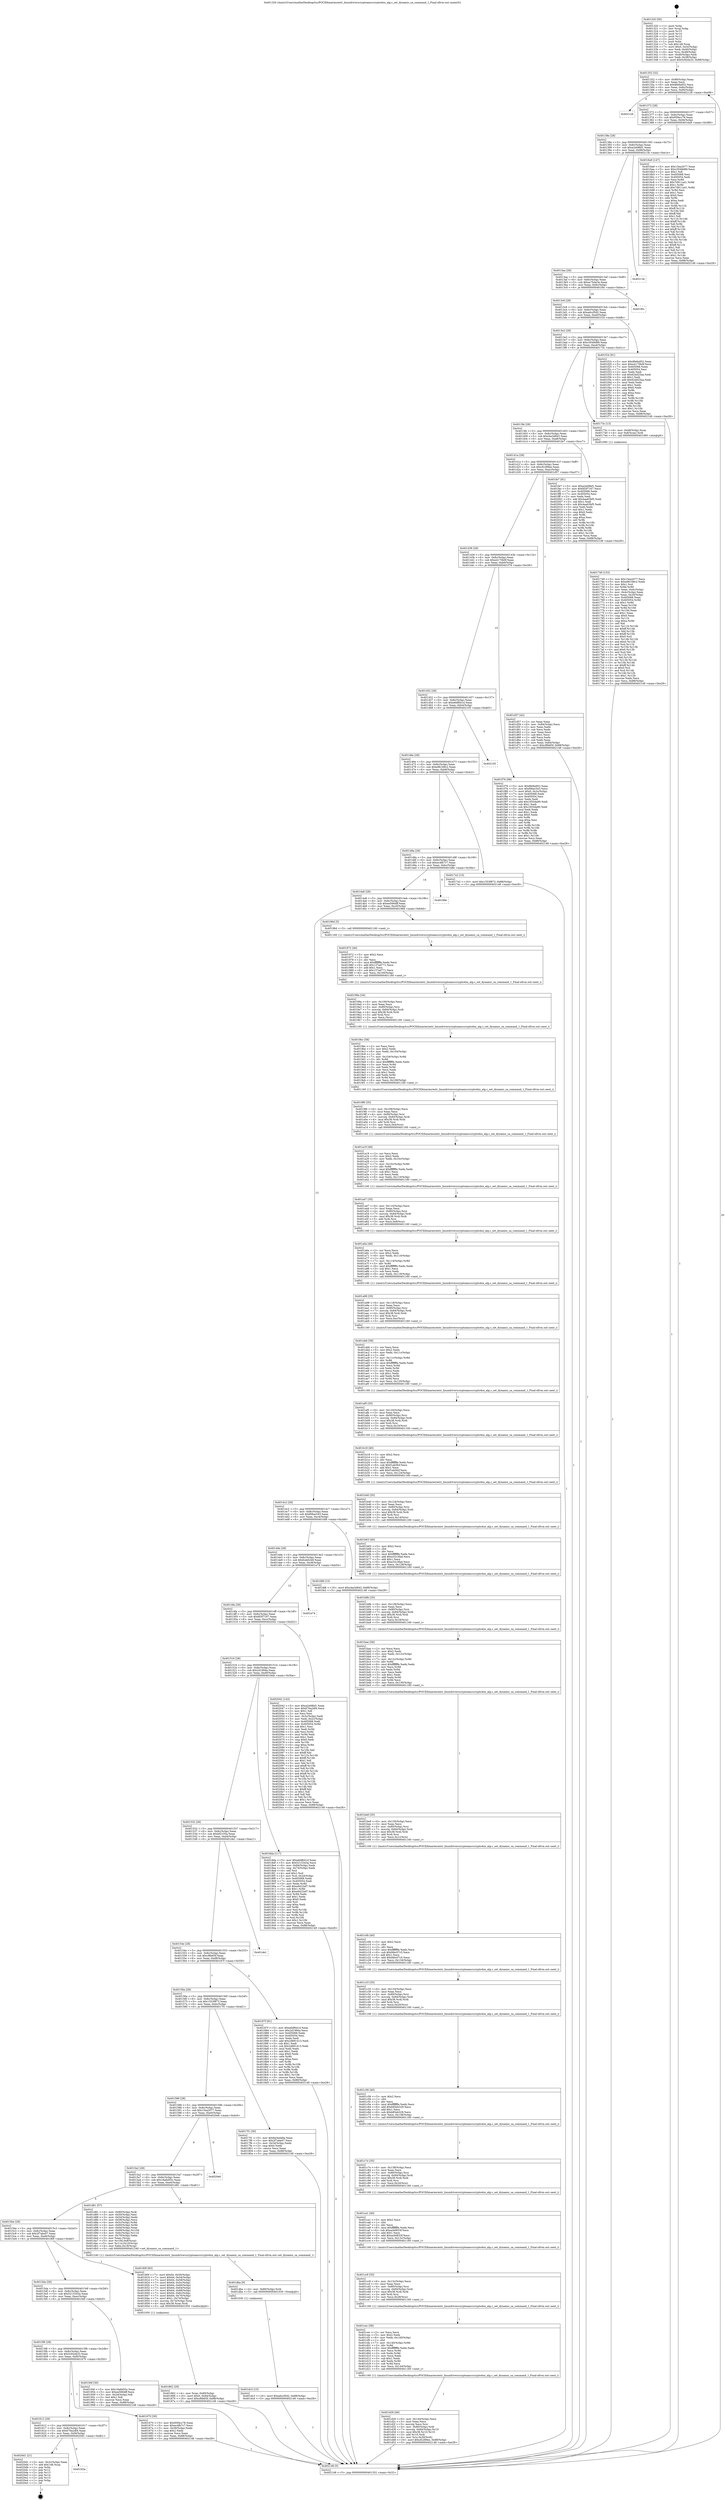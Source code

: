 digraph "0x401320" {
  label = "0x401320 (/mnt/c/Users/mathe/Desktop/tcc/POCII/binaries/extr_linuxdriverscryptoamcccrypto4xx_alg.c_set_dynamic_sa_command_1_Final-ollvm.out::main(0))"
  labelloc = "t"
  node[shape=record]

  Entry [label="",width=0.3,height=0.3,shape=circle,fillcolor=black,style=filled]
  "0x401352" [label="{
     0x401352 [32]\l
     | [instrs]\l
     &nbsp;&nbsp;0x401352 \<+6\>: mov -0x88(%rbp),%eax\l
     &nbsp;&nbsp;0x401358 \<+2\>: mov %eax,%ecx\l
     &nbsp;&nbsp;0x40135a \<+6\>: sub $0x8fe9a952,%ecx\l
     &nbsp;&nbsp;0x401360 \<+6\>: mov %eax,-0x8c(%rbp)\l
     &nbsp;&nbsp;0x401366 \<+6\>: mov %ecx,-0x90(%rbp)\l
     &nbsp;&nbsp;0x40136c \<+6\>: je 0000000000402128 \<main+0xe08\>\l
  }"]
  "0x402128" [label="{
     0x402128\l
  }", style=dashed]
  "0x401372" [label="{
     0x401372 [28]\l
     | [instrs]\l
     &nbsp;&nbsp;0x401372 \<+5\>: jmp 0000000000401377 \<main+0x57\>\l
     &nbsp;&nbsp;0x401377 \<+6\>: mov -0x8c(%rbp),%eax\l
     &nbsp;&nbsp;0x40137d \<+5\>: sub $0x95f4cc78,%eax\l
     &nbsp;&nbsp;0x401382 \<+6\>: mov %eax,-0x94(%rbp)\l
     &nbsp;&nbsp;0x401388 \<+6\>: je 00000000004016a9 \<main+0x389\>\l
  }"]
  Exit [label="",width=0.3,height=0.3,shape=circle,fillcolor=black,style=filled,peripheries=2]
  "0x4016a9" [label="{
     0x4016a9 [147]\l
     | [instrs]\l
     &nbsp;&nbsp;0x4016a9 \<+5\>: mov $0x15ea2077,%eax\l
     &nbsp;&nbsp;0x4016ae \<+5\>: mov $0xc5048d89,%ecx\l
     &nbsp;&nbsp;0x4016b3 \<+2\>: mov $0x1,%dl\l
     &nbsp;&nbsp;0x4016b5 \<+7\>: mov 0x405068,%esi\l
     &nbsp;&nbsp;0x4016bc \<+7\>: mov 0x405054,%edi\l
     &nbsp;&nbsp;0x4016c3 \<+3\>: mov %esi,%r8d\l
     &nbsp;&nbsp;0x4016c6 \<+7\>: sub $0x7d911a41,%r8d\l
     &nbsp;&nbsp;0x4016cd \<+4\>: sub $0x1,%r8d\l
     &nbsp;&nbsp;0x4016d1 \<+7\>: add $0x7d911a41,%r8d\l
     &nbsp;&nbsp;0x4016d8 \<+4\>: imul %r8d,%esi\l
     &nbsp;&nbsp;0x4016dc \<+3\>: and $0x1,%esi\l
     &nbsp;&nbsp;0x4016df \<+3\>: cmp $0x0,%esi\l
     &nbsp;&nbsp;0x4016e2 \<+4\>: sete %r9b\l
     &nbsp;&nbsp;0x4016e6 \<+3\>: cmp $0xa,%edi\l
     &nbsp;&nbsp;0x4016e9 \<+4\>: setl %r10b\l
     &nbsp;&nbsp;0x4016ed \<+3\>: mov %r9b,%r11b\l
     &nbsp;&nbsp;0x4016f0 \<+4\>: xor $0xff,%r11b\l
     &nbsp;&nbsp;0x4016f4 \<+3\>: mov %r10b,%bl\l
     &nbsp;&nbsp;0x4016f7 \<+3\>: xor $0xff,%bl\l
     &nbsp;&nbsp;0x4016fa \<+3\>: xor $0x1,%dl\l
     &nbsp;&nbsp;0x4016fd \<+3\>: mov %r11b,%r14b\l
     &nbsp;&nbsp;0x401700 \<+4\>: and $0xff,%r14b\l
     &nbsp;&nbsp;0x401704 \<+3\>: and %dl,%r9b\l
     &nbsp;&nbsp;0x401707 \<+3\>: mov %bl,%r15b\l
     &nbsp;&nbsp;0x40170a \<+4\>: and $0xff,%r15b\l
     &nbsp;&nbsp;0x40170e \<+3\>: and %dl,%r10b\l
     &nbsp;&nbsp;0x401711 \<+3\>: or %r9b,%r14b\l
     &nbsp;&nbsp;0x401714 \<+3\>: or %r10b,%r15b\l
     &nbsp;&nbsp;0x401717 \<+3\>: xor %r15b,%r14b\l
     &nbsp;&nbsp;0x40171a \<+3\>: or %bl,%r11b\l
     &nbsp;&nbsp;0x40171d \<+4\>: xor $0xff,%r11b\l
     &nbsp;&nbsp;0x401721 \<+3\>: or $0x1,%dl\l
     &nbsp;&nbsp;0x401724 \<+3\>: and %dl,%r11b\l
     &nbsp;&nbsp;0x401727 \<+3\>: or %r11b,%r14b\l
     &nbsp;&nbsp;0x40172a \<+4\>: test $0x1,%r14b\l
     &nbsp;&nbsp;0x40172e \<+3\>: cmovne %ecx,%eax\l
     &nbsp;&nbsp;0x401731 \<+6\>: mov %eax,-0x88(%rbp)\l
     &nbsp;&nbsp;0x401737 \<+5\>: jmp 0000000000402148 \<main+0xe28\>\l
  }"]
  "0x40138e" [label="{
     0x40138e [28]\l
     | [instrs]\l
     &nbsp;&nbsp;0x40138e \<+5\>: jmp 0000000000401393 \<main+0x73\>\l
     &nbsp;&nbsp;0x401393 \<+6\>: mov -0x8c(%rbp),%eax\l
     &nbsp;&nbsp;0x401399 \<+5\>: sub $0xa2e08bf1,%eax\l
     &nbsp;&nbsp;0x40139e \<+6\>: mov %eax,-0x98(%rbp)\l
     &nbsp;&nbsp;0x4013a4 \<+6\>: je 000000000040213e \<main+0xe1e\>\l
  }"]
  "0x40162e" [label="{
     0x40162e\l
  }", style=dashed]
  "0x40213e" [label="{
     0x40213e\l
  }", style=dashed]
  "0x4013aa" [label="{
     0x4013aa [28]\l
     | [instrs]\l
     &nbsp;&nbsp;0x4013aa \<+5\>: jmp 00000000004013af \<main+0x8f\>\l
     &nbsp;&nbsp;0x4013af \<+6\>: mov -0x8c(%rbp),%eax\l
     &nbsp;&nbsp;0x4013b5 \<+5\>: sub $0xac7b4e3e,%eax\l
     &nbsp;&nbsp;0x4013ba \<+6\>: mov %eax,-0x9c(%rbp)\l
     &nbsp;&nbsp;0x4013c0 \<+6\>: je 0000000000401f0c \<main+0xbec\>\l
  }"]
  "0x4020d1" [label="{
     0x4020d1 [21]\l
     | [instrs]\l
     &nbsp;&nbsp;0x4020d1 \<+3\>: mov -0x2c(%rbp),%eax\l
     &nbsp;&nbsp;0x4020d4 \<+7\>: add $0x148,%rsp\l
     &nbsp;&nbsp;0x4020db \<+1\>: pop %rbx\l
     &nbsp;&nbsp;0x4020dc \<+2\>: pop %r12\l
     &nbsp;&nbsp;0x4020de \<+2\>: pop %r13\l
     &nbsp;&nbsp;0x4020e0 \<+2\>: pop %r14\l
     &nbsp;&nbsp;0x4020e2 \<+2\>: pop %r15\l
     &nbsp;&nbsp;0x4020e4 \<+1\>: pop %rbp\l
     &nbsp;&nbsp;0x4020e5 \<+1\>: ret\l
  }"]
  "0x401f0c" [label="{
     0x401f0c\l
  }", style=dashed]
  "0x4013c6" [label="{
     0x4013c6 [28]\l
     | [instrs]\l
     &nbsp;&nbsp;0x4013c6 \<+5\>: jmp 00000000004013cb \<main+0xab\>\l
     &nbsp;&nbsp;0x4013cb \<+6\>: mov -0x8c(%rbp),%eax\l
     &nbsp;&nbsp;0x4013d1 \<+5\>: sub $0xadccf5d2,%eax\l
     &nbsp;&nbsp;0x4013d6 \<+6\>: mov %eax,-0xa0(%rbp)\l
     &nbsp;&nbsp;0x4013dc \<+6\>: je 0000000000401f1b \<main+0xbfb\>\l
  }"]
  "0x401dc3" [label="{
     0x401dc3 [15]\l
     | [instrs]\l
     &nbsp;&nbsp;0x401dc3 \<+10\>: movl $0xadccf5d2,-0x88(%rbp)\l
     &nbsp;&nbsp;0x401dcd \<+5\>: jmp 0000000000402148 \<main+0xe28\>\l
  }"]
  "0x401f1b" [label="{
     0x401f1b [91]\l
     | [instrs]\l
     &nbsp;&nbsp;0x401f1b \<+5\>: mov $0x8fe9a952,%eax\l
     &nbsp;&nbsp;0x401f20 \<+5\>: mov $0xe4170b0f,%ecx\l
     &nbsp;&nbsp;0x401f25 \<+7\>: mov 0x405068,%edx\l
     &nbsp;&nbsp;0x401f2c \<+7\>: mov 0x405054,%esi\l
     &nbsp;&nbsp;0x401f33 \<+2\>: mov %edx,%edi\l
     &nbsp;&nbsp;0x401f35 \<+6\>: sub $0x62dd25aa,%edi\l
     &nbsp;&nbsp;0x401f3b \<+3\>: sub $0x1,%edi\l
     &nbsp;&nbsp;0x401f3e \<+6\>: add $0x62dd25aa,%edi\l
     &nbsp;&nbsp;0x401f44 \<+3\>: imul %edi,%edx\l
     &nbsp;&nbsp;0x401f47 \<+3\>: and $0x1,%edx\l
     &nbsp;&nbsp;0x401f4a \<+3\>: cmp $0x0,%edx\l
     &nbsp;&nbsp;0x401f4d \<+4\>: sete %r8b\l
     &nbsp;&nbsp;0x401f51 \<+3\>: cmp $0xa,%esi\l
     &nbsp;&nbsp;0x401f54 \<+4\>: setl %r9b\l
     &nbsp;&nbsp;0x401f58 \<+3\>: mov %r8b,%r10b\l
     &nbsp;&nbsp;0x401f5b \<+3\>: and %r9b,%r10b\l
     &nbsp;&nbsp;0x401f5e \<+3\>: xor %r9b,%r8b\l
     &nbsp;&nbsp;0x401f61 \<+3\>: or %r8b,%r10b\l
     &nbsp;&nbsp;0x401f64 \<+4\>: test $0x1,%r10b\l
     &nbsp;&nbsp;0x401f68 \<+3\>: cmovne %ecx,%eax\l
     &nbsp;&nbsp;0x401f6b \<+6\>: mov %eax,-0x88(%rbp)\l
     &nbsp;&nbsp;0x401f71 \<+5\>: jmp 0000000000402148 \<main+0xe28\>\l
  }"]
  "0x4013e2" [label="{
     0x4013e2 [28]\l
     | [instrs]\l
     &nbsp;&nbsp;0x4013e2 \<+5\>: jmp 00000000004013e7 \<main+0xc7\>\l
     &nbsp;&nbsp;0x4013e7 \<+6\>: mov -0x8c(%rbp),%eax\l
     &nbsp;&nbsp;0x4013ed \<+5\>: sub $0xc5048d89,%eax\l
     &nbsp;&nbsp;0x4013f2 \<+6\>: mov %eax,-0xa4(%rbp)\l
     &nbsp;&nbsp;0x4013f8 \<+6\>: je 000000000040173c \<main+0x41c\>\l
  }"]
  "0x401dba" [label="{
     0x401dba [9]\l
     | [instrs]\l
     &nbsp;&nbsp;0x401dba \<+4\>: mov -0x80(%rbp),%rdi\l
     &nbsp;&nbsp;0x401dbe \<+5\>: call 0000000000401030 \<free@plt\>\l
     | [calls]\l
     &nbsp;&nbsp;0x401030 \{1\} (unknown)\l
  }"]
  "0x40173c" [label="{
     0x40173c [13]\l
     | [instrs]\l
     &nbsp;&nbsp;0x40173c \<+4\>: mov -0x48(%rbp),%rax\l
     &nbsp;&nbsp;0x401740 \<+4\>: mov 0x8(%rax),%rdi\l
     &nbsp;&nbsp;0x401744 \<+5\>: call 0000000000401060 \<atoi@plt\>\l
     | [calls]\l
     &nbsp;&nbsp;0x401060 \{1\} (unknown)\l
  }"]
  "0x4013fe" [label="{
     0x4013fe [28]\l
     | [instrs]\l
     &nbsp;&nbsp;0x4013fe \<+5\>: jmp 0000000000401403 \<main+0xe3\>\l
     &nbsp;&nbsp;0x401403 \<+6\>: mov -0x8c(%rbp),%eax\l
     &nbsp;&nbsp;0x401409 \<+5\>: sub $0xcba3d843,%eax\l
     &nbsp;&nbsp;0x40140e \<+6\>: mov %eax,-0xa8(%rbp)\l
     &nbsp;&nbsp;0x401414 \<+6\>: je 0000000000401fe7 \<main+0xcc7\>\l
  }"]
  "0x401d26" [label="{
     0x401d26 [49]\l
     | [instrs]\l
     &nbsp;&nbsp;0x401d26 \<+6\>: mov -0x144(%rbp),%ecx\l
     &nbsp;&nbsp;0x401d2c \<+3\>: imul %eax,%ecx\l
     &nbsp;&nbsp;0x401d2f \<+3\>: movslq %ecx,%rsi\l
     &nbsp;&nbsp;0x401d32 \<+4\>: mov -0x80(%rbp),%rdi\l
     &nbsp;&nbsp;0x401d36 \<+7\>: movslq -0x84(%rbp),%r10\l
     &nbsp;&nbsp;0x401d3d \<+4\>: imul $0x38,%r10,%r10\l
     &nbsp;&nbsp;0x401d41 \<+3\>: add %r10,%rdi\l
     &nbsp;&nbsp;0x401d44 \<+4\>: mov %rsi,0x30(%rdi)\l
     &nbsp;&nbsp;0x401d48 \<+10\>: movl $0xcfc289ee,-0x88(%rbp)\l
     &nbsp;&nbsp;0x401d52 \<+5\>: jmp 0000000000402148 \<main+0xe28\>\l
  }"]
  "0x401fe7" [label="{
     0x401fe7 [91]\l
     | [instrs]\l
     &nbsp;&nbsp;0x401fe7 \<+5\>: mov $0xa2e08bf1,%eax\l
     &nbsp;&nbsp;0x401fec \<+5\>: mov $0xfd3f7167,%ecx\l
     &nbsp;&nbsp;0x401ff1 \<+7\>: mov 0x405068,%edx\l
     &nbsp;&nbsp;0x401ff8 \<+7\>: mov 0x405054,%esi\l
     &nbsp;&nbsp;0x401fff \<+2\>: mov %edx,%edi\l
     &nbsp;&nbsp;0x402001 \<+6\>: add $0x4aa63bf5,%edi\l
     &nbsp;&nbsp;0x402007 \<+3\>: sub $0x1,%edi\l
     &nbsp;&nbsp;0x40200a \<+6\>: sub $0x4aa63bf5,%edi\l
     &nbsp;&nbsp;0x402010 \<+3\>: imul %edi,%edx\l
     &nbsp;&nbsp;0x402013 \<+3\>: and $0x1,%edx\l
     &nbsp;&nbsp;0x402016 \<+3\>: cmp $0x0,%edx\l
     &nbsp;&nbsp;0x402019 \<+4\>: sete %r8b\l
     &nbsp;&nbsp;0x40201d \<+3\>: cmp $0xa,%esi\l
     &nbsp;&nbsp;0x402020 \<+4\>: setl %r9b\l
     &nbsp;&nbsp;0x402024 \<+3\>: mov %r8b,%r10b\l
     &nbsp;&nbsp;0x402027 \<+3\>: and %r9b,%r10b\l
     &nbsp;&nbsp;0x40202a \<+3\>: xor %r9b,%r8b\l
     &nbsp;&nbsp;0x40202d \<+3\>: or %r8b,%r10b\l
     &nbsp;&nbsp;0x402030 \<+4\>: test $0x1,%r10b\l
     &nbsp;&nbsp;0x402034 \<+3\>: cmovne %ecx,%eax\l
     &nbsp;&nbsp;0x402037 \<+6\>: mov %eax,-0x88(%rbp)\l
     &nbsp;&nbsp;0x40203d \<+5\>: jmp 0000000000402148 \<main+0xe28\>\l
  }"]
  "0x40141a" [label="{
     0x40141a [28]\l
     | [instrs]\l
     &nbsp;&nbsp;0x40141a \<+5\>: jmp 000000000040141f \<main+0xff\>\l
     &nbsp;&nbsp;0x40141f \<+6\>: mov -0x8c(%rbp),%eax\l
     &nbsp;&nbsp;0x401425 \<+5\>: sub $0xcfc289ee,%eax\l
     &nbsp;&nbsp;0x40142a \<+6\>: mov %eax,-0xac(%rbp)\l
     &nbsp;&nbsp;0x401430 \<+6\>: je 0000000000401d57 \<main+0xa37\>\l
  }"]
  "0x401cec" [label="{
     0x401cec [58]\l
     | [instrs]\l
     &nbsp;&nbsp;0x401cec \<+2\>: xor %ecx,%ecx\l
     &nbsp;&nbsp;0x401cee \<+5\>: mov $0x2,%edx\l
     &nbsp;&nbsp;0x401cf3 \<+6\>: mov %edx,-0x140(%rbp)\l
     &nbsp;&nbsp;0x401cf9 \<+1\>: cltd\l
     &nbsp;&nbsp;0x401cfa \<+7\>: mov -0x140(%rbp),%r8d\l
     &nbsp;&nbsp;0x401d01 \<+3\>: idiv %r8d\l
     &nbsp;&nbsp;0x401d04 \<+6\>: imul $0xfffffffe,%edx,%edx\l
     &nbsp;&nbsp;0x401d0a \<+3\>: mov %ecx,%r9d\l
     &nbsp;&nbsp;0x401d0d \<+3\>: sub %edx,%r9d\l
     &nbsp;&nbsp;0x401d10 \<+2\>: mov %ecx,%edx\l
     &nbsp;&nbsp;0x401d12 \<+3\>: sub $0x1,%edx\l
     &nbsp;&nbsp;0x401d15 \<+3\>: add %edx,%r9d\l
     &nbsp;&nbsp;0x401d18 \<+3\>: sub %r9d,%ecx\l
     &nbsp;&nbsp;0x401d1b \<+6\>: mov %ecx,-0x144(%rbp)\l
     &nbsp;&nbsp;0x401d21 \<+5\>: call 0000000000401160 \<next_i\>\l
     | [calls]\l
     &nbsp;&nbsp;0x401160 \{1\} (/mnt/c/Users/mathe/Desktop/tcc/POCII/binaries/extr_linuxdriverscryptoamcccrypto4xx_alg.c_set_dynamic_sa_command_1_Final-ollvm.out::next_i)\l
  }"]
  "0x401d57" [label="{
     0x401d57 [42]\l
     | [instrs]\l
     &nbsp;&nbsp;0x401d57 \<+2\>: xor %eax,%eax\l
     &nbsp;&nbsp;0x401d59 \<+6\>: mov -0x84(%rbp),%ecx\l
     &nbsp;&nbsp;0x401d5f \<+2\>: mov %eax,%edx\l
     &nbsp;&nbsp;0x401d61 \<+2\>: sub %ecx,%edx\l
     &nbsp;&nbsp;0x401d63 \<+2\>: mov %eax,%ecx\l
     &nbsp;&nbsp;0x401d65 \<+3\>: sub $0x1,%ecx\l
     &nbsp;&nbsp;0x401d68 \<+2\>: add %ecx,%edx\l
     &nbsp;&nbsp;0x401d6a \<+2\>: sub %edx,%eax\l
     &nbsp;&nbsp;0x401d6c \<+6\>: mov %eax,-0x84(%rbp)\l
     &nbsp;&nbsp;0x401d72 \<+10\>: movl $0xcf6b65f,-0x88(%rbp)\l
     &nbsp;&nbsp;0x401d7c \<+5\>: jmp 0000000000402148 \<main+0xe28\>\l
  }"]
  "0x401436" [label="{
     0x401436 [28]\l
     | [instrs]\l
     &nbsp;&nbsp;0x401436 \<+5\>: jmp 000000000040143b \<main+0x11b\>\l
     &nbsp;&nbsp;0x40143b \<+6\>: mov -0x8c(%rbp),%eax\l
     &nbsp;&nbsp;0x401441 \<+5\>: sub $0xe4170b0f,%eax\l
     &nbsp;&nbsp;0x401446 \<+6\>: mov %eax,-0xb0(%rbp)\l
     &nbsp;&nbsp;0x40144c \<+6\>: je 0000000000401f76 \<main+0xc56\>\l
  }"]
  "0x401cc9" [label="{
     0x401cc9 [35]\l
     | [instrs]\l
     &nbsp;&nbsp;0x401cc9 \<+6\>: mov -0x13c(%rbp),%ecx\l
     &nbsp;&nbsp;0x401ccf \<+3\>: imul %eax,%ecx\l
     &nbsp;&nbsp;0x401cd2 \<+4\>: mov -0x80(%rbp),%rsi\l
     &nbsp;&nbsp;0x401cd6 \<+7\>: movslq -0x84(%rbp),%rdi\l
     &nbsp;&nbsp;0x401cdd \<+4\>: imul $0x38,%rdi,%rdi\l
     &nbsp;&nbsp;0x401ce1 \<+3\>: add %rdi,%rsi\l
     &nbsp;&nbsp;0x401ce4 \<+3\>: mov %ecx,0x28(%rsi)\l
     &nbsp;&nbsp;0x401ce7 \<+5\>: call 0000000000401160 \<next_i\>\l
     | [calls]\l
     &nbsp;&nbsp;0x401160 \{1\} (/mnt/c/Users/mathe/Desktop/tcc/POCII/binaries/extr_linuxdriverscryptoamcccrypto4xx_alg.c_set_dynamic_sa_command_1_Final-ollvm.out::next_i)\l
  }"]
  "0x401f76" [label="{
     0x401f76 [98]\l
     | [instrs]\l
     &nbsp;&nbsp;0x401f76 \<+5\>: mov $0x8fe9a952,%eax\l
     &nbsp;&nbsp;0x401f7b \<+5\>: mov $0xf06ac543,%ecx\l
     &nbsp;&nbsp;0x401f80 \<+7\>: movl $0x0,-0x3c(%rbp)\l
     &nbsp;&nbsp;0x401f87 \<+7\>: mov 0x405068,%edx\l
     &nbsp;&nbsp;0x401f8e \<+7\>: mov 0x405054,%esi\l
     &nbsp;&nbsp;0x401f95 \<+2\>: mov %edx,%edi\l
     &nbsp;&nbsp;0x401f97 \<+6\>: add $0x1655da90,%edi\l
     &nbsp;&nbsp;0x401f9d \<+3\>: sub $0x1,%edi\l
     &nbsp;&nbsp;0x401fa0 \<+6\>: sub $0x1655da90,%edi\l
     &nbsp;&nbsp;0x401fa6 \<+3\>: imul %edi,%edx\l
     &nbsp;&nbsp;0x401fa9 \<+3\>: and $0x1,%edx\l
     &nbsp;&nbsp;0x401fac \<+3\>: cmp $0x0,%edx\l
     &nbsp;&nbsp;0x401faf \<+4\>: sete %r8b\l
     &nbsp;&nbsp;0x401fb3 \<+3\>: cmp $0xa,%esi\l
     &nbsp;&nbsp;0x401fb6 \<+4\>: setl %r9b\l
     &nbsp;&nbsp;0x401fba \<+3\>: mov %r8b,%r10b\l
     &nbsp;&nbsp;0x401fbd \<+3\>: and %r9b,%r10b\l
     &nbsp;&nbsp;0x401fc0 \<+3\>: xor %r9b,%r8b\l
     &nbsp;&nbsp;0x401fc3 \<+3\>: or %r8b,%r10b\l
     &nbsp;&nbsp;0x401fc6 \<+4\>: test $0x1,%r10b\l
     &nbsp;&nbsp;0x401fca \<+3\>: cmovne %ecx,%eax\l
     &nbsp;&nbsp;0x401fcd \<+6\>: mov %eax,-0x88(%rbp)\l
     &nbsp;&nbsp;0x401fd3 \<+5\>: jmp 0000000000402148 \<main+0xe28\>\l
  }"]
  "0x401452" [label="{
     0x401452 [28]\l
     | [instrs]\l
     &nbsp;&nbsp;0x401452 \<+5\>: jmp 0000000000401457 \<main+0x137\>\l
     &nbsp;&nbsp;0x401457 \<+6\>: mov -0x8c(%rbp),%eax\l
     &nbsp;&nbsp;0x40145d \<+5\>: sub $0xe6df641d,%eax\l
     &nbsp;&nbsp;0x401462 \<+6\>: mov %eax,-0xb4(%rbp)\l
     &nbsp;&nbsp;0x401468 \<+6\>: je 0000000000402105 \<main+0xde5\>\l
  }"]
  "0x401ca1" [label="{
     0x401ca1 [40]\l
     | [instrs]\l
     &nbsp;&nbsp;0x401ca1 \<+5\>: mov $0x2,%ecx\l
     &nbsp;&nbsp;0x401ca6 \<+1\>: cltd\l
     &nbsp;&nbsp;0x401ca7 \<+2\>: idiv %ecx\l
     &nbsp;&nbsp;0x401ca9 \<+6\>: imul $0xfffffffe,%edx,%ecx\l
     &nbsp;&nbsp;0x401caf \<+6\>: sub $0xacb0833f,%ecx\l
     &nbsp;&nbsp;0x401cb5 \<+3\>: add $0x1,%ecx\l
     &nbsp;&nbsp;0x401cb8 \<+6\>: add $0xacb0833f,%ecx\l
     &nbsp;&nbsp;0x401cbe \<+6\>: mov %ecx,-0x13c(%rbp)\l
     &nbsp;&nbsp;0x401cc4 \<+5\>: call 0000000000401160 \<next_i\>\l
     | [calls]\l
     &nbsp;&nbsp;0x401160 \{1\} (/mnt/c/Users/mathe/Desktop/tcc/POCII/binaries/extr_linuxdriverscryptoamcccrypto4xx_alg.c_set_dynamic_sa_command_1_Final-ollvm.out::next_i)\l
  }"]
  "0x402105" [label="{
     0x402105\l
  }", style=dashed]
  "0x40146e" [label="{
     0x40146e [28]\l
     | [instrs]\l
     &nbsp;&nbsp;0x40146e \<+5\>: jmp 0000000000401473 \<main+0x153\>\l
     &nbsp;&nbsp;0x401473 \<+6\>: mov -0x8c(%rbp),%eax\l
     &nbsp;&nbsp;0x401479 \<+5\>: sub $0xe96168c2,%eax\l
     &nbsp;&nbsp;0x40147e \<+6\>: mov %eax,-0xb8(%rbp)\l
     &nbsp;&nbsp;0x401484 \<+6\>: je 00000000004017e2 \<main+0x4c2\>\l
  }"]
  "0x401c7e" [label="{
     0x401c7e [35]\l
     | [instrs]\l
     &nbsp;&nbsp;0x401c7e \<+6\>: mov -0x138(%rbp),%ecx\l
     &nbsp;&nbsp;0x401c84 \<+3\>: imul %eax,%ecx\l
     &nbsp;&nbsp;0x401c87 \<+4\>: mov -0x80(%rbp),%rsi\l
     &nbsp;&nbsp;0x401c8b \<+7\>: movslq -0x84(%rbp),%rdi\l
     &nbsp;&nbsp;0x401c92 \<+4\>: imul $0x38,%rdi,%rdi\l
     &nbsp;&nbsp;0x401c96 \<+3\>: add %rdi,%rsi\l
     &nbsp;&nbsp;0x401c99 \<+3\>: mov %ecx,0x24(%rsi)\l
     &nbsp;&nbsp;0x401c9c \<+5\>: call 0000000000401160 \<next_i\>\l
     | [calls]\l
     &nbsp;&nbsp;0x401160 \{1\} (/mnt/c/Users/mathe/Desktop/tcc/POCII/binaries/extr_linuxdriverscryptoamcccrypto4xx_alg.c_set_dynamic_sa_command_1_Final-ollvm.out::next_i)\l
  }"]
  "0x4017e2" [label="{
     0x4017e2 [15]\l
     | [instrs]\l
     &nbsp;&nbsp;0x4017e2 \<+10\>: movl $0x1553f873,-0x88(%rbp)\l
     &nbsp;&nbsp;0x4017ec \<+5\>: jmp 0000000000402148 \<main+0xe28\>\l
  }"]
  "0x40148a" [label="{
     0x40148a [28]\l
     | [instrs]\l
     &nbsp;&nbsp;0x40148a \<+5\>: jmp 000000000040148f \<main+0x16f\>\l
     &nbsp;&nbsp;0x40148f \<+6\>: mov -0x8c(%rbp),%eax\l
     &nbsp;&nbsp;0x401495 \<+5\>: sub $0xec4fb7c7,%eax\l
     &nbsp;&nbsp;0x40149a \<+6\>: mov %eax,-0xbc(%rbp)\l
     &nbsp;&nbsp;0x4014a0 \<+6\>: je 000000000040168e \<main+0x36e\>\l
  }"]
  "0x401c56" [label="{
     0x401c56 [40]\l
     | [instrs]\l
     &nbsp;&nbsp;0x401c56 \<+5\>: mov $0x2,%ecx\l
     &nbsp;&nbsp;0x401c5b \<+1\>: cltd\l
     &nbsp;&nbsp;0x401c5c \<+2\>: idiv %ecx\l
     &nbsp;&nbsp;0x401c5e \<+6\>: imul $0xfffffffe,%edx,%ecx\l
     &nbsp;&nbsp;0x401c64 \<+6\>: add $0xb85eb329,%ecx\l
     &nbsp;&nbsp;0x401c6a \<+3\>: add $0x1,%ecx\l
     &nbsp;&nbsp;0x401c6d \<+6\>: sub $0xb85eb329,%ecx\l
     &nbsp;&nbsp;0x401c73 \<+6\>: mov %ecx,-0x138(%rbp)\l
     &nbsp;&nbsp;0x401c79 \<+5\>: call 0000000000401160 \<next_i\>\l
     | [calls]\l
     &nbsp;&nbsp;0x401160 \{1\} (/mnt/c/Users/mathe/Desktop/tcc/POCII/binaries/extr_linuxdriverscryptoamcccrypto4xx_alg.c_set_dynamic_sa_command_1_Final-ollvm.out::next_i)\l
  }"]
  "0x40168e" [label="{
     0x40168e\l
  }", style=dashed]
  "0x4014a6" [label="{
     0x4014a6 [28]\l
     | [instrs]\l
     &nbsp;&nbsp;0x4014a6 \<+5\>: jmp 00000000004014ab \<main+0x18b\>\l
     &nbsp;&nbsp;0x4014ab \<+6\>: mov -0x8c(%rbp),%eax\l
     &nbsp;&nbsp;0x4014b1 \<+5\>: sub $0xee5664ff,%eax\l
     &nbsp;&nbsp;0x4014b6 \<+6\>: mov %eax,-0xc0(%rbp)\l
     &nbsp;&nbsp;0x4014bc \<+6\>: je 000000000040196d \<main+0x64d\>\l
  }"]
  "0x401c33" [label="{
     0x401c33 [35]\l
     | [instrs]\l
     &nbsp;&nbsp;0x401c33 \<+6\>: mov -0x134(%rbp),%ecx\l
     &nbsp;&nbsp;0x401c39 \<+3\>: imul %eax,%ecx\l
     &nbsp;&nbsp;0x401c3c \<+4\>: mov -0x80(%rbp),%rsi\l
     &nbsp;&nbsp;0x401c40 \<+7\>: movslq -0x84(%rbp),%rdi\l
     &nbsp;&nbsp;0x401c47 \<+4\>: imul $0x38,%rdi,%rdi\l
     &nbsp;&nbsp;0x401c4b \<+3\>: add %rdi,%rsi\l
     &nbsp;&nbsp;0x401c4e \<+3\>: mov %ecx,0x20(%rsi)\l
     &nbsp;&nbsp;0x401c51 \<+5\>: call 0000000000401160 \<next_i\>\l
     | [calls]\l
     &nbsp;&nbsp;0x401160 \{1\} (/mnt/c/Users/mathe/Desktop/tcc/POCII/binaries/extr_linuxdriverscryptoamcccrypto4xx_alg.c_set_dynamic_sa_command_1_Final-ollvm.out::next_i)\l
  }"]
  "0x40196d" [label="{
     0x40196d [5]\l
     | [instrs]\l
     &nbsp;&nbsp;0x40196d \<+5\>: call 0000000000401160 \<next_i\>\l
     | [calls]\l
     &nbsp;&nbsp;0x401160 \{1\} (/mnt/c/Users/mathe/Desktop/tcc/POCII/binaries/extr_linuxdriverscryptoamcccrypto4xx_alg.c_set_dynamic_sa_command_1_Final-ollvm.out::next_i)\l
  }"]
  "0x4014c2" [label="{
     0x4014c2 [28]\l
     | [instrs]\l
     &nbsp;&nbsp;0x4014c2 \<+5\>: jmp 00000000004014c7 \<main+0x1a7\>\l
     &nbsp;&nbsp;0x4014c7 \<+6\>: mov -0x8c(%rbp),%eax\l
     &nbsp;&nbsp;0x4014cd \<+5\>: sub $0xf06ac543,%eax\l
     &nbsp;&nbsp;0x4014d2 \<+6\>: mov %eax,-0xc4(%rbp)\l
     &nbsp;&nbsp;0x4014d8 \<+6\>: je 0000000000401fd8 \<main+0xcb8\>\l
  }"]
  "0x401c0b" [label="{
     0x401c0b [40]\l
     | [instrs]\l
     &nbsp;&nbsp;0x401c0b \<+5\>: mov $0x2,%ecx\l
     &nbsp;&nbsp;0x401c10 \<+1\>: cltd\l
     &nbsp;&nbsp;0x401c11 \<+2\>: idiv %ecx\l
     &nbsp;&nbsp;0x401c13 \<+6\>: imul $0xfffffffe,%edx,%ecx\l
     &nbsp;&nbsp;0x401c19 \<+6\>: sub $0xf4bc07c5,%ecx\l
     &nbsp;&nbsp;0x401c1f \<+3\>: add $0x1,%ecx\l
     &nbsp;&nbsp;0x401c22 \<+6\>: add $0xf4bc07c5,%ecx\l
     &nbsp;&nbsp;0x401c28 \<+6\>: mov %ecx,-0x134(%rbp)\l
     &nbsp;&nbsp;0x401c2e \<+5\>: call 0000000000401160 \<next_i\>\l
     | [calls]\l
     &nbsp;&nbsp;0x401160 \{1\} (/mnt/c/Users/mathe/Desktop/tcc/POCII/binaries/extr_linuxdriverscryptoamcccrypto4xx_alg.c_set_dynamic_sa_command_1_Final-ollvm.out::next_i)\l
  }"]
  "0x401fd8" [label="{
     0x401fd8 [15]\l
     | [instrs]\l
     &nbsp;&nbsp;0x401fd8 \<+10\>: movl $0xcba3d843,-0x88(%rbp)\l
     &nbsp;&nbsp;0x401fe2 \<+5\>: jmp 0000000000402148 \<main+0xe28\>\l
  }"]
  "0x4014de" [label="{
     0x4014de [28]\l
     | [instrs]\l
     &nbsp;&nbsp;0x4014de \<+5\>: jmp 00000000004014e3 \<main+0x1c3\>\l
     &nbsp;&nbsp;0x4014e3 \<+6\>: mov -0x8c(%rbp),%eax\l
     &nbsp;&nbsp;0x4014e9 \<+5\>: sub $0xfceb0cb9,%eax\l
     &nbsp;&nbsp;0x4014ee \<+6\>: mov %eax,-0xc8(%rbp)\l
     &nbsp;&nbsp;0x4014f4 \<+6\>: je 0000000000401e74 \<main+0xb54\>\l
  }"]
  "0x401be8" [label="{
     0x401be8 [35]\l
     | [instrs]\l
     &nbsp;&nbsp;0x401be8 \<+6\>: mov -0x130(%rbp),%ecx\l
     &nbsp;&nbsp;0x401bee \<+3\>: imul %eax,%ecx\l
     &nbsp;&nbsp;0x401bf1 \<+4\>: mov -0x80(%rbp),%rsi\l
     &nbsp;&nbsp;0x401bf5 \<+7\>: movslq -0x84(%rbp),%rdi\l
     &nbsp;&nbsp;0x401bfc \<+4\>: imul $0x38,%rdi,%rdi\l
     &nbsp;&nbsp;0x401c00 \<+3\>: add %rdi,%rsi\l
     &nbsp;&nbsp;0x401c03 \<+3\>: mov %ecx,0x1c(%rsi)\l
     &nbsp;&nbsp;0x401c06 \<+5\>: call 0000000000401160 \<next_i\>\l
     | [calls]\l
     &nbsp;&nbsp;0x401160 \{1\} (/mnt/c/Users/mathe/Desktop/tcc/POCII/binaries/extr_linuxdriverscryptoamcccrypto4xx_alg.c_set_dynamic_sa_command_1_Final-ollvm.out::next_i)\l
  }"]
  "0x401e74" [label="{
     0x401e74\l
  }", style=dashed]
  "0x4014fa" [label="{
     0x4014fa [28]\l
     | [instrs]\l
     &nbsp;&nbsp;0x4014fa \<+5\>: jmp 00000000004014ff \<main+0x1df\>\l
     &nbsp;&nbsp;0x4014ff \<+6\>: mov -0x8c(%rbp),%eax\l
     &nbsp;&nbsp;0x401505 \<+5\>: sub $0xfd3f7167,%eax\l
     &nbsp;&nbsp;0x40150a \<+6\>: mov %eax,-0xcc(%rbp)\l
     &nbsp;&nbsp;0x401510 \<+6\>: je 0000000000402042 \<main+0xd22\>\l
  }"]
  "0x401bae" [label="{
     0x401bae [58]\l
     | [instrs]\l
     &nbsp;&nbsp;0x401bae \<+2\>: xor %ecx,%ecx\l
     &nbsp;&nbsp;0x401bb0 \<+5\>: mov $0x2,%edx\l
     &nbsp;&nbsp;0x401bb5 \<+6\>: mov %edx,-0x12c(%rbp)\l
     &nbsp;&nbsp;0x401bbb \<+1\>: cltd\l
     &nbsp;&nbsp;0x401bbc \<+7\>: mov -0x12c(%rbp),%r8d\l
     &nbsp;&nbsp;0x401bc3 \<+3\>: idiv %r8d\l
     &nbsp;&nbsp;0x401bc6 \<+6\>: imul $0xfffffffe,%edx,%edx\l
     &nbsp;&nbsp;0x401bcc \<+3\>: mov %ecx,%r9d\l
     &nbsp;&nbsp;0x401bcf \<+3\>: sub %edx,%r9d\l
     &nbsp;&nbsp;0x401bd2 \<+2\>: mov %ecx,%edx\l
     &nbsp;&nbsp;0x401bd4 \<+3\>: sub $0x1,%edx\l
     &nbsp;&nbsp;0x401bd7 \<+3\>: add %edx,%r9d\l
     &nbsp;&nbsp;0x401bda \<+3\>: sub %r9d,%ecx\l
     &nbsp;&nbsp;0x401bdd \<+6\>: mov %ecx,-0x130(%rbp)\l
     &nbsp;&nbsp;0x401be3 \<+5\>: call 0000000000401160 \<next_i\>\l
     | [calls]\l
     &nbsp;&nbsp;0x401160 \{1\} (/mnt/c/Users/mathe/Desktop/tcc/POCII/binaries/extr_linuxdriverscryptoamcccrypto4xx_alg.c_set_dynamic_sa_command_1_Final-ollvm.out::next_i)\l
  }"]
  "0x402042" [label="{
     0x402042 [143]\l
     | [instrs]\l
     &nbsp;&nbsp;0x402042 \<+5\>: mov $0xa2e08bf1,%eax\l
     &nbsp;&nbsp;0x402047 \<+5\>: mov $0x676a2df4,%ecx\l
     &nbsp;&nbsp;0x40204c \<+2\>: mov $0x1,%dl\l
     &nbsp;&nbsp;0x40204e \<+2\>: xor %esi,%esi\l
     &nbsp;&nbsp;0x402050 \<+3\>: mov -0x3c(%rbp),%edi\l
     &nbsp;&nbsp;0x402053 \<+3\>: mov %edi,-0x2c(%rbp)\l
     &nbsp;&nbsp;0x402056 \<+7\>: mov 0x405068,%edi\l
     &nbsp;&nbsp;0x40205d \<+8\>: mov 0x405054,%r8d\l
     &nbsp;&nbsp;0x402065 \<+3\>: sub $0x1,%esi\l
     &nbsp;&nbsp;0x402068 \<+3\>: mov %edi,%r9d\l
     &nbsp;&nbsp;0x40206b \<+3\>: add %esi,%r9d\l
     &nbsp;&nbsp;0x40206e \<+4\>: imul %r9d,%edi\l
     &nbsp;&nbsp;0x402072 \<+3\>: and $0x1,%edi\l
     &nbsp;&nbsp;0x402075 \<+3\>: cmp $0x0,%edi\l
     &nbsp;&nbsp;0x402078 \<+4\>: sete %r10b\l
     &nbsp;&nbsp;0x40207c \<+4\>: cmp $0xa,%r8d\l
     &nbsp;&nbsp;0x402080 \<+4\>: setl %r11b\l
     &nbsp;&nbsp;0x402084 \<+3\>: mov %r10b,%bl\l
     &nbsp;&nbsp;0x402087 \<+3\>: xor $0xff,%bl\l
     &nbsp;&nbsp;0x40208a \<+3\>: mov %r11b,%r14b\l
     &nbsp;&nbsp;0x40208d \<+4\>: xor $0xff,%r14b\l
     &nbsp;&nbsp;0x402091 \<+3\>: xor $0x1,%dl\l
     &nbsp;&nbsp;0x402094 \<+3\>: mov %bl,%r15b\l
     &nbsp;&nbsp;0x402097 \<+4\>: and $0xff,%r15b\l
     &nbsp;&nbsp;0x40209b \<+3\>: and %dl,%r10b\l
     &nbsp;&nbsp;0x40209e \<+3\>: mov %r14b,%r12b\l
     &nbsp;&nbsp;0x4020a1 \<+4\>: and $0xff,%r12b\l
     &nbsp;&nbsp;0x4020a5 \<+3\>: and %dl,%r11b\l
     &nbsp;&nbsp;0x4020a8 \<+3\>: or %r10b,%r15b\l
     &nbsp;&nbsp;0x4020ab \<+3\>: or %r11b,%r12b\l
     &nbsp;&nbsp;0x4020ae \<+3\>: xor %r12b,%r15b\l
     &nbsp;&nbsp;0x4020b1 \<+3\>: or %r14b,%bl\l
     &nbsp;&nbsp;0x4020b4 \<+3\>: xor $0xff,%bl\l
     &nbsp;&nbsp;0x4020b7 \<+3\>: or $0x1,%dl\l
     &nbsp;&nbsp;0x4020ba \<+2\>: and %dl,%bl\l
     &nbsp;&nbsp;0x4020bc \<+3\>: or %bl,%r15b\l
     &nbsp;&nbsp;0x4020bf \<+4\>: test $0x1,%r15b\l
     &nbsp;&nbsp;0x4020c3 \<+3\>: cmovne %ecx,%eax\l
     &nbsp;&nbsp;0x4020c6 \<+6\>: mov %eax,-0x88(%rbp)\l
     &nbsp;&nbsp;0x4020cc \<+5\>: jmp 0000000000402148 \<main+0xe28\>\l
  }"]
  "0x401516" [label="{
     0x401516 [28]\l
     | [instrs]\l
     &nbsp;&nbsp;0x401516 \<+5\>: jmp 000000000040151b \<main+0x1fb\>\l
     &nbsp;&nbsp;0x40151b \<+6\>: mov -0x8c(%rbp),%eax\l
     &nbsp;&nbsp;0x401521 \<+5\>: sub $0x2d1994a,%eax\l
     &nbsp;&nbsp;0x401526 \<+6\>: mov %eax,-0xd0(%rbp)\l
     &nbsp;&nbsp;0x40152c \<+6\>: je 00000000004018da \<main+0x5ba\>\l
  }"]
  "0x401b8b" [label="{
     0x401b8b [35]\l
     | [instrs]\l
     &nbsp;&nbsp;0x401b8b \<+6\>: mov -0x128(%rbp),%ecx\l
     &nbsp;&nbsp;0x401b91 \<+3\>: imul %eax,%ecx\l
     &nbsp;&nbsp;0x401b94 \<+4\>: mov -0x80(%rbp),%rsi\l
     &nbsp;&nbsp;0x401b98 \<+7\>: movslq -0x84(%rbp),%rdi\l
     &nbsp;&nbsp;0x401b9f \<+4\>: imul $0x38,%rdi,%rdi\l
     &nbsp;&nbsp;0x401ba3 \<+3\>: add %rdi,%rsi\l
     &nbsp;&nbsp;0x401ba6 \<+3\>: mov %ecx,0x18(%rsi)\l
     &nbsp;&nbsp;0x401ba9 \<+5\>: call 0000000000401160 \<next_i\>\l
     | [calls]\l
     &nbsp;&nbsp;0x401160 \{1\} (/mnt/c/Users/mathe/Desktop/tcc/POCII/binaries/extr_linuxdriverscryptoamcccrypto4xx_alg.c_set_dynamic_sa_command_1_Final-ollvm.out::next_i)\l
  }"]
  "0x4018da" [label="{
     0x4018da [117]\l
     | [instrs]\l
     &nbsp;&nbsp;0x4018da \<+5\>: mov $0xe6df641d,%eax\l
     &nbsp;&nbsp;0x4018df \<+5\>: mov $0x5215343a,%ecx\l
     &nbsp;&nbsp;0x4018e4 \<+6\>: mov -0x84(%rbp),%edx\l
     &nbsp;&nbsp;0x4018ea \<+3\>: cmp -0x74(%rbp),%edx\l
     &nbsp;&nbsp;0x4018ed \<+4\>: setl %sil\l
     &nbsp;&nbsp;0x4018f1 \<+4\>: and $0x1,%sil\l
     &nbsp;&nbsp;0x4018f5 \<+4\>: mov %sil,-0x2d(%rbp)\l
     &nbsp;&nbsp;0x4018f9 \<+7\>: mov 0x405068,%edx\l
     &nbsp;&nbsp;0x401900 \<+7\>: mov 0x405054,%edi\l
     &nbsp;&nbsp;0x401907 \<+3\>: mov %edx,%r8d\l
     &nbsp;&nbsp;0x40190a \<+7\>: add $0xe9422ef7,%r8d\l
     &nbsp;&nbsp;0x401911 \<+4\>: sub $0x1,%r8d\l
     &nbsp;&nbsp;0x401915 \<+7\>: sub $0xe9422ef7,%r8d\l
     &nbsp;&nbsp;0x40191c \<+4\>: imul %r8d,%edx\l
     &nbsp;&nbsp;0x401920 \<+3\>: and $0x1,%edx\l
     &nbsp;&nbsp;0x401923 \<+3\>: cmp $0x0,%edx\l
     &nbsp;&nbsp;0x401926 \<+4\>: sete %sil\l
     &nbsp;&nbsp;0x40192a \<+3\>: cmp $0xa,%edi\l
     &nbsp;&nbsp;0x40192d \<+4\>: setl %r9b\l
     &nbsp;&nbsp;0x401931 \<+3\>: mov %sil,%r10b\l
     &nbsp;&nbsp;0x401934 \<+3\>: and %r9b,%r10b\l
     &nbsp;&nbsp;0x401937 \<+3\>: xor %r9b,%sil\l
     &nbsp;&nbsp;0x40193a \<+3\>: or %sil,%r10b\l
     &nbsp;&nbsp;0x40193d \<+4\>: test $0x1,%r10b\l
     &nbsp;&nbsp;0x401941 \<+3\>: cmovne %ecx,%eax\l
     &nbsp;&nbsp;0x401944 \<+6\>: mov %eax,-0x88(%rbp)\l
     &nbsp;&nbsp;0x40194a \<+5\>: jmp 0000000000402148 \<main+0xe28\>\l
  }"]
  "0x401532" [label="{
     0x401532 [28]\l
     | [instrs]\l
     &nbsp;&nbsp;0x401532 \<+5\>: jmp 0000000000401537 \<main+0x217\>\l
     &nbsp;&nbsp;0x401537 \<+6\>: mov -0x8c(%rbp),%eax\l
     &nbsp;&nbsp;0x40153d \<+5\>: sub $0xbf2105a,%eax\l
     &nbsp;&nbsp;0x401542 \<+6\>: mov %eax,-0xd4(%rbp)\l
     &nbsp;&nbsp;0x401548 \<+6\>: je 0000000000401de1 \<main+0xac1\>\l
  }"]
  "0x401b63" [label="{
     0x401b63 [40]\l
     | [instrs]\l
     &nbsp;&nbsp;0x401b63 \<+5\>: mov $0x2,%ecx\l
     &nbsp;&nbsp;0x401b68 \<+1\>: cltd\l
     &nbsp;&nbsp;0x401b69 \<+2\>: idiv %ecx\l
     &nbsp;&nbsp;0x401b6b \<+6\>: imul $0xfffffffe,%edx,%ecx\l
     &nbsp;&nbsp;0x401b71 \<+6\>: add $0xe32c3fad,%ecx\l
     &nbsp;&nbsp;0x401b77 \<+3\>: add $0x1,%ecx\l
     &nbsp;&nbsp;0x401b7a \<+6\>: sub $0xe32c3fad,%ecx\l
     &nbsp;&nbsp;0x401b80 \<+6\>: mov %ecx,-0x128(%rbp)\l
     &nbsp;&nbsp;0x401b86 \<+5\>: call 0000000000401160 \<next_i\>\l
     | [calls]\l
     &nbsp;&nbsp;0x401160 \{1\} (/mnt/c/Users/mathe/Desktop/tcc/POCII/binaries/extr_linuxdriverscryptoamcccrypto4xx_alg.c_set_dynamic_sa_command_1_Final-ollvm.out::next_i)\l
  }"]
  "0x401de1" [label="{
     0x401de1\l
  }", style=dashed]
  "0x40154e" [label="{
     0x40154e [28]\l
     | [instrs]\l
     &nbsp;&nbsp;0x40154e \<+5\>: jmp 0000000000401553 \<main+0x233\>\l
     &nbsp;&nbsp;0x401553 \<+6\>: mov -0x8c(%rbp),%eax\l
     &nbsp;&nbsp;0x401559 \<+5\>: sub $0xcf6b65f,%eax\l
     &nbsp;&nbsp;0x40155e \<+6\>: mov %eax,-0xd8(%rbp)\l
     &nbsp;&nbsp;0x401564 \<+6\>: je 000000000040187f \<main+0x55f\>\l
  }"]
  "0x401b40" [label="{
     0x401b40 [35]\l
     | [instrs]\l
     &nbsp;&nbsp;0x401b40 \<+6\>: mov -0x124(%rbp),%ecx\l
     &nbsp;&nbsp;0x401b46 \<+3\>: imul %eax,%ecx\l
     &nbsp;&nbsp;0x401b49 \<+4\>: mov -0x80(%rbp),%rsi\l
     &nbsp;&nbsp;0x401b4d \<+7\>: movslq -0x84(%rbp),%rdi\l
     &nbsp;&nbsp;0x401b54 \<+4\>: imul $0x38,%rdi,%rdi\l
     &nbsp;&nbsp;0x401b58 \<+3\>: add %rdi,%rsi\l
     &nbsp;&nbsp;0x401b5b \<+3\>: mov %ecx,0x14(%rsi)\l
     &nbsp;&nbsp;0x401b5e \<+5\>: call 0000000000401160 \<next_i\>\l
     | [calls]\l
     &nbsp;&nbsp;0x401160 \{1\} (/mnt/c/Users/mathe/Desktop/tcc/POCII/binaries/extr_linuxdriverscryptoamcccrypto4xx_alg.c_set_dynamic_sa_command_1_Final-ollvm.out::next_i)\l
  }"]
  "0x40187f" [label="{
     0x40187f [91]\l
     | [instrs]\l
     &nbsp;&nbsp;0x40187f \<+5\>: mov $0xe6df641d,%eax\l
     &nbsp;&nbsp;0x401884 \<+5\>: mov $0x2d1994a,%ecx\l
     &nbsp;&nbsp;0x401889 \<+7\>: mov 0x405068,%edx\l
     &nbsp;&nbsp;0x401890 \<+7\>: mov 0x405054,%esi\l
     &nbsp;&nbsp;0x401897 \<+2\>: mov %edx,%edi\l
     &nbsp;&nbsp;0x401899 \<+6\>: add $0x2d681413,%edi\l
     &nbsp;&nbsp;0x40189f \<+3\>: sub $0x1,%edi\l
     &nbsp;&nbsp;0x4018a2 \<+6\>: sub $0x2d681413,%edi\l
     &nbsp;&nbsp;0x4018a8 \<+3\>: imul %edi,%edx\l
     &nbsp;&nbsp;0x4018ab \<+3\>: and $0x1,%edx\l
     &nbsp;&nbsp;0x4018ae \<+3\>: cmp $0x0,%edx\l
     &nbsp;&nbsp;0x4018b1 \<+4\>: sete %r8b\l
     &nbsp;&nbsp;0x4018b5 \<+3\>: cmp $0xa,%esi\l
     &nbsp;&nbsp;0x4018b8 \<+4\>: setl %r9b\l
     &nbsp;&nbsp;0x4018bc \<+3\>: mov %r8b,%r10b\l
     &nbsp;&nbsp;0x4018bf \<+3\>: and %r9b,%r10b\l
     &nbsp;&nbsp;0x4018c2 \<+3\>: xor %r9b,%r8b\l
     &nbsp;&nbsp;0x4018c5 \<+3\>: or %r8b,%r10b\l
     &nbsp;&nbsp;0x4018c8 \<+4\>: test $0x1,%r10b\l
     &nbsp;&nbsp;0x4018cc \<+3\>: cmovne %ecx,%eax\l
     &nbsp;&nbsp;0x4018cf \<+6\>: mov %eax,-0x88(%rbp)\l
     &nbsp;&nbsp;0x4018d5 \<+5\>: jmp 0000000000402148 \<main+0xe28\>\l
  }"]
  "0x40156a" [label="{
     0x40156a [28]\l
     | [instrs]\l
     &nbsp;&nbsp;0x40156a \<+5\>: jmp 000000000040156f \<main+0x24f\>\l
     &nbsp;&nbsp;0x40156f \<+6\>: mov -0x8c(%rbp),%eax\l
     &nbsp;&nbsp;0x401575 \<+5\>: sub $0x1553f873,%eax\l
     &nbsp;&nbsp;0x40157a \<+6\>: mov %eax,-0xdc(%rbp)\l
     &nbsp;&nbsp;0x401580 \<+6\>: je 00000000004017f1 \<main+0x4d1\>\l
  }"]
  "0x401b18" [label="{
     0x401b18 [40]\l
     | [instrs]\l
     &nbsp;&nbsp;0x401b18 \<+5\>: mov $0x2,%ecx\l
     &nbsp;&nbsp;0x401b1d \<+1\>: cltd\l
     &nbsp;&nbsp;0x401b1e \<+2\>: idiv %ecx\l
     &nbsp;&nbsp;0x401b20 \<+6\>: imul $0xfffffffe,%edx,%ecx\l
     &nbsp;&nbsp;0x401b26 \<+6\>: sub $0xf1ab5fcf,%ecx\l
     &nbsp;&nbsp;0x401b2c \<+3\>: add $0x1,%ecx\l
     &nbsp;&nbsp;0x401b2f \<+6\>: add $0xf1ab5fcf,%ecx\l
     &nbsp;&nbsp;0x401b35 \<+6\>: mov %ecx,-0x124(%rbp)\l
     &nbsp;&nbsp;0x401b3b \<+5\>: call 0000000000401160 \<next_i\>\l
     | [calls]\l
     &nbsp;&nbsp;0x401160 \{1\} (/mnt/c/Users/mathe/Desktop/tcc/POCII/binaries/extr_linuxdriverscryptoamcccrypto4xx_alg.c_set_dynamic_sa_command_1_Final-ollvm.out::next_i)\l
  }"]
  "0x4017f1" [label="{
     0x4017f1 [30]\l
     | [instrs]\l
     &nbsp;&nbsp;0x4017f1 \<+5\>: mov $0x6e3eda8a,%eax\l
     &nbsp;&nbsp;0x4017f6 \<+5\>: mov $0x2f7abe07,%ecx\l
     &nbsp;&nbsp;0x4017fb \<+3\>: mov -0x34(%rbp),%edx\l
     &nbsp;&nbsp;0x4017fe \<+3\>: cmp $0x0,%edx\l
     &nbsp;&nbsp;0x401801 \<+3\>: cmove %ecx,%eax\l
     &nbsp;&nbsp;0x401804 \<+6\>: mov %eax,-0x88(%rbp)\l
     &nbsp;&nbsp;0x40180a \<+5\>: jmp 0000000000402148 \<main+0xe28\>\l
  }"]
  "0x401586" [label="{
     0x401586 [28]\l
     | [instrs]\l
     &nbsp;&nbsp;0x401586 \<+5\>: jmp 000000000040158b \<main+0x26b\>\l
     &nbsp;&nbsp;0x40158b \<+6\>: mov -0x8c(%rbp),%eax\l
     &nbsp;&nbsp;0x401591 \<+5\>: sub $0x15ea2077,%eax\l
     &nbsp;&nbsp;0x401596 \<+6\>: mov %eax,-0xe0(%rbp)\l
     &nbsp;&nbsp;0x40159c \<+6\>: je 00000000004020e6 \<main+0xdc6\>\l
  }"]
  "0x401af5" [label="{
     0x401af5 [35]\l
     | [instrs]\l
     &nbsp;&nbsp;0x401af5 \<+6\>: mov -0x120(%rbp),%ecx\l
     &nbsp;&nbsp;0x401afb \<+3\>: imul %eax,%ecx\l
     &nbsp;&nbsp;0x401afe \<+4\>: mov -0x80(%rbp),%rsi\l
     &nbsp;&nbsp;0x401b02 \<+7\>: movslq -0x84(%rbp),%rdi\l
     &nbsp;&nbsp;0x401b09 \<+4\>: imul $0x38,%rdi,%rdi\l
     &nbsp;&nbsp;0x401b0d \<+3\>: add %rdi,%rsi\l
     &nbsp;&nbsp;0x401b10 \<+3\>: mov %ecx,0x10(%rsi)\l
     &nbsp;&nbsp;0x401b13 \<+5\>: call 0000000000401160 \<next_i\>\l
     | [calls]\l
     &nbsp;&nbsp;0x401160 \{1\} (/mnt/c/Users/mathe/Desktop/tcc/POCII/binaries/extr_linuxdriverscryptoamcccrypto4xx_alg.c_set_dynamic_sa_command_1_Final-ollvm.out::next_i)\l
  }"]
  "0x4020e6" [label="{
     0x4020e6\l
  }", style=dashed]
  "0x4015a2" [label="{
     0x4015a2 [28]\l
     | [instrs]\l
     &nbsp;&nbsp;0x4015a2 \<+5\>: jmp 00000000004015a7 \<main+0x287\>\l
     &nbsp;&nbsp;0x4015a7 \<+6\>: mov -0x8c(%rbp),%eax\l
     &nbsp;&nbsp;0x4015ad \<+5\>: sub $0x18a6d55c,%eax\l
     &nbsp;&nbsp;0x4015b2 \<+6\>: mov %eax,-0xe4(%rbp)\l
     &nbsp;&nbsp;0x4015b8 \<+6\>: je 0000000000401d81 \<main+0xa61\>\l
  }"]
  "0x401abb" [label="{
     0x401abb [58]\l
     | [instrs]\l
     &nbsp;&nbsp;0x401abb \<+2\>: xor %ecx,%ecx\l
     &nbsp;&nbsp;0x401abd \<+5\>: mov $0x2,%edx\l
     &nbsp;&nbsp;0x401ac2 \<+6\>: mov %edx,-0x11c(%rbp)\l
     &nbsp;&nbsp;0x401ac8 \<+1\>: cltd\l
     &nbsp;&nbsp;0x401ac9 \<+7\>: mov -0x11c(%rbp),%r8d\l
     &nbsp;&nbsp;0x401ad0 \<+3\>: idiv %r8d\l
     &nbsp;&nbsp;0x401ad3 \<+6\>: imul $0xfffffffe,%edx,%edx\l
     &nbsp;&nbsp;0x401ad9 \<+3\>: mov %ecx,%r9d\l
     &nbsp;&nbsp;0x401adc \<+3\>: sub %edx,%r9d\l
     &nbsp;&nbsp;0x401adf \<+2\>: mov %ecx,%edx\l
     &nbsp;&nbsp;0x401ae1 \<+3\>: sub $0x1,%edx\l
     &nbsp;&nbsp;0x401ae4 \<+3\>: add %edx,%r9d\l
     &nbsp;&nbsp;0x401ae7 \<+3\>: sub %r9d,%ecx\l
     &nbsp;&nbsp;0x401aea \<+6\>: mov %ecx,-0x120(%rbp)\l
     &nbsp;&nbsp;0x401af0 \<+5\>: call 0000000000401160 \<next_i\>\l
     | [calls]\l
     &nbsp;&nbsp;0x401160 \{1\} (/mnt/c/Users/mathe/Desktop/tcc/POCII/binaries/extr_linuxdriverscryptoamcccrypto4xx_alg.c_set_dynamic_sa_command_1_Final-ollvm.out::next_i)\l
  }"]
  "0x401d81" [label="{
     0x401d81 [57]\l
     | [instrs]\l
     &nbsp;&nbsp;0x401d81 \<+4\>: mov -0x80(%rbp),%rdi\l
     &nbsp;&nbsp;0x401d85 \<+3\>: mov -0x50(%rbp),%esi\l
     &nbsp;&nbsp;0x401d88 \<+3\>: mov -0x54(%rbp),%edx\l
     &nbsp;&nbsp;0x401d8b \<+3\>: mov -0x58(%rbp),%ecx\l
     &nbsp;&nbsp;0x401d8e \<+4\>: mov -0x5c(%rbp),%r8d\l
     &nbsp;&nbsp;0x401d92 \<+4\>: mov -0x60(%rbp),%r9d\l
     &nbsp;&nbsp;0x401d96 \<+3\>: mov -0x64(%rbp),%eax\l
     &nbsp;&nbsp;0x401d99 \<+4\>: mov -0x68(%rbp),%r10d\l
     &nbsp;&nbsp;0x401d9d \<+4\>: mov -0x6c(%rbp),%r11d\l
     &nbsp;&nbsp;0x401da1 \<+3\>: mov -0x70(%rbp),%ebx\l
     &nbsp;&nbsp;0x401da4 \<+3\>: mov %eax,(%rsp)\l
     &nbsp;&nbsp;0x401da7 \<+5\>: mov %r10d,0x8(%rsp)\l
     &nbsp;&nbsp;0x401dac \<+5\>: mov %r11d,0x10(%rsp)\l
     &nbsp;&nbsp;0x401db1 \<+4\>: mov %ebx,0x18(%rsp)\l
     &nbsp;&nbsp;0x401db5 \<+5\>: call 0000000000401240 \<set_dynamic_sa_command_1\>\l
     | [calls]\l
     &nbsp;&nbsp;0x401240 \{1\} (/mnt/c/Users/mathe/Desktop/tcc/POCII/binaries/extr_linuxdriverscryptoamcccrypto4xx_alg.c_set_dynamic_sa_command_1_Final-ollvm.out::set_dynamic_sa_command_1)\l
  }"]
  "0x4015be" [label="{
     0x4015be [28]\l
     | [instrs]\l
     &nbsp;&nbsp;0x4015be \<+5\>: jmp 00000000004015c3 \<main+0x2a3\>\l
     &nbsp;&nbsp;0x4015c3 \<+6\>: mov -0x8c(%rbp),%eax\l
     &nbsp;&nbsp;0x4015c9 \<+5\>: sub $0x2f7abe07,%eax\l
     &nbsp;&nbsp;0x4015ce \<+6\>: mov %eax,-0xe8(%rbp)\l
     &nbsp;&nbsp;0x4015d4 \<+6\>: je 000000000040180f \<main+0x4ef\>\l
  }"]
  "0x401a98" [label="{
     0x401a98 [35]\l
     | [instrs]\l
     &nbsp;&nbsp;0x401a98 \<+6\>: mov -0x118(%rbp),%ecx\l
     &nbsp;&nbsp;0x401a9e \<+3\>: imul %eax,%ecx\l
     &nbsp;&nbsp;0x401aa1 \<+4\>: mov -0x80(%rbp),%rsi\l
     &nbsp;&nbsp;0x401aa5 \<+7\>: movslq -0x84(%rbp),%rdi\l
     &nbsp;&nbsp;0x401aac \<+4\>: imul $0x38,%rdi,%rdi\l
     &nbsp;&nbsp;0x401ab0 \<+3\>: add %rdi,%rsi\l
     &nbsp;&nbsp;0x401ab3 \<+3\>: mov %ecx,0xc(%rsi)\l
     &nbsp;&nbsp;0x401ab6 \<+5\>: call 0000000000401160 \<next_i\>\l
     | [calls]\l
     &nbsp;&nbsp;0x401160 \{1\} (/mnt/c/Users/mathe/Desktop/tcc/POCII/binaries/extr_linuxdriverscryptoamcccrypto4xx_alg.c_set_dynamic_sa_command_1_Final-ollvm.out::next_i)\l
  }"]
  "0x40180f" [label="{
     0x40180f [83]\l
     | [instrs]\l
     &nbsp;&nbsp;0x40180f \<+7\>: movl $0x64,-0x50(%rbp)\l
     &nbsp;&nbsp;0x401816 \<+7\>: movl $0x64,-0x54(%rbp)\l
     &nbsp;&nbsp;0x40181d \<+7\>: movl $0x64,-0x58(%rbp)\l
     &nbsp;&nbsp;0x401824 \<+7\>: movl $0x64,-0x5c(%rbp)\l
     &nbsp;&nbsp;0x40182b \<+7\>: movl $0x64,-0x60(%rbp)\l
     &nbsp;&nbsp;0x401832 \<+7\>: movl $0x64,-0x64(%rbp)\l
     &nbsp;&nbsp;0x401839 \<+7\>: movl $0x64,-0x68(%rbp)\l
     &nbsp;&nbsp;0x401840 \<+7\>: movl $0x64,-0x6c(%rbp)\l
     &nbsp;&nbsp;0x401847 \<+7\>: movl $0x64,-0x70(%rbp)\l
     &nbsp;&nbsp;0x40184e \<+7\>: movl $0x1,-0x74(%rbp)\l
     &nbsp;&nbsp;0x401855 \<+4\>: movslq -0x74(%rbp),%rax\l
     &nbsp;&nbsp;0x401859 \<+4\>: imul $0x38,%rax,%rdi\l
     &nbsp;&nbsp;0x40185d \<+5\>: call 0000000000401050 \<malloc@plt\>\l
     | [calls]\l
     &nbsp;&nbsp;0x401050 \{1\} (unknown)\l
  }"]
  "0x4015da" [label="{
     0x4015da [28]\l
     | [instrs]\l
     &nbsp;&nbsp;0x4015da \<+5\>: jmp 00000000004015df \<main+0x2bf\>\l
     &nbsp;&nbsp;0x4015df \<+6\>: mov -0x8c(%rbp),%eax\l
     &nbsp;&nbsp;0x4015e5 \<+5\>: sub $0x5215343a,%eax\l
     &nbsp;&nbsp;0x4015ea \<+6\>: mov %eax,-0xec(%rbp)\l
     &nbsp;&nbsp;0x4015f0 \<+6\>: je 000000000040194f \<main+0x62f\>\l
  }"]
  "0x401a6a" [label="{
     0x401a6a [46]\l
     | [instrs]\l
     &nbsp;&nbsp;0x401a6a \<+2\>: xor %ecx,%ecx\l
     &nbsp;&nbsp;0x401a6c \<+5\>: mov $0x2,%edx\l
     &nbsp;&nbsp;0x401a71 \<+6\>: mov %edx,-0x114(%rbp)\l
     &nbsp;&nbsp;0x401a77 \<+1\>: cltd\l
     &nbsp;&nbsp;0x401a78 \<+7\>: mov -0x114(%rbp),%r8d\l
     &nbsp;&nbsp;0x401a7f \<+3\>: idiv %r8d\l
     &nbsp;&nbsp;0x401a82 \<+6\>: imul $0xfffffffe,%edx,%edx\l
     &nbsp;&nbsp;0x401a88 \<+3\>: sub $0x1,%ecx\l
     &nbsp;&nbsp;0x401a8b \<+2\>: sub %ecx,%edx\l
     &nbsp;&nbsp;0x401a8d \<+6\>: mov %edx,-0x118(%rbp)\l
     &nbsp;&nbsp;0x401a93 \<+5\>: call 0000000000401160 \<next_i\>\l
     | [calls]\l
     &nbsp;&nbsp;0x401160 \{1\} (/mnt/c/Users/mathe/Desktop/tcc/POCII/binaries/extr_linuxdriverscryptoamcccrypto4xx_alg.c_set_dynamic_sa_command_1_Final-ollvm.out::next_i)\l
  }"]
  "0x40194f" [label="{
     0x40194f [30]\l
     | [instrs]\l
     &nbsp;&nbsp;0x40194f \<+5\>: mov $0x18a6d55c,%eax\l
     &nbsp;&nbsp;0x401954 \<+5\>: mov $0xee5664ff,%ecx\l
     &nbsp;&nbsp;0x401959 \<+3\>: mov -0x2d(%rbp),%dl\l
     &nbsp;&nbsp;0x40195c \<+3\>: test $0x1,%dl\l
     &nbsp;&nbsp;0x40195f \<+3\>: cmovne %ecx,%eax\l
     &nbsp;&nbsp;0x401962 \<+6\>: mov %eax,-0x88(%rbp)\l
     &nbsp;&nbsp;0x401968 \<+5\>: jmp 0000000000402148 \<main+0xe28\>\l
  }"]
  "0x4015f6" [label="{
     0x4015f6 [28]\l
     | [instrs]\l
     &nbsp;&nbsp;0x4015f6 \<+5\>: jmp 00000000004015fb \<main+0x2db\>\l
     &nbsp;&nbsp;0x4015fb \<+6\>: mov -0x8c(%rbp),%eax\l
     &nbsp;&nbsp;0x401601 \<+5\>: sub $0x5c92eb33,%eax\l
     &nbsp;&nbsp;0x401606 \<+6\>: mov %eax,-0xf0(%rbp)\l
     &nbsp;&nbsp;0x40160c \<+6\>: je 0000000000401670 \<main+0x350\>\l
  }"]
  "0x401a47" [label="{
     0x401a47 [35]\l
     | [instrs]\l
     &nbsp;&nbsp;0x401a47 \<+6\>: mov -0x110(%rbp),%ecx\l
     &nbsp;&nbsp;0x401a4d \<+3\>: imul %eax,%ecx\l
     &nbsp;&nbsp;0x401a50 \<+4\>: mov -0x80(%rbp),%rsi\l
     &nbsp;&nbsp;0x401a54 \<+7\>: movslq -0x84(%rbp),%rdi\l
     &nbsp;&nbsp;0x401a5b \<+4\>: imul $0x38,%rdi,%rdi\l
     &nbsp;&nbsp;0x401a5f \<+3\>: add %rdi,%rsi\l
     &nbsp;&nbsp;0x401a62 \<+3\>: mov %ecx,0x8(%rsi)\l
     &nbsp;&nbsp;0x401a65 \<+5\>: call 0000000000401160 \<next_i\>\l
     | [calls]\l
     &nbsp;&nbsp;0x401160 \{1\} (/mnt/c/Users/mathe/Desktop/tcc/POCII/binaries/extr_linuxdriverscryptoamcccrypto4xx_alg.c_set_dynamic_sa_command_1_Final-ollvm.out::next_i)\l
  }"]
  "0x401670" [label="{
     0x401670 [30]\l
     | [instrs]\l
     &nbsp;&nbsp;0x401670 \<+5\>: mov $0x95f4cc78,%eax\l
     &nbsp;&nbsp;0x401675 \<+5\>: mov $0xec4fb7c7,%ecx\l
     &nbsp;&nbsp;0x40167a \<+3\>: mov -0x38(%rbp),%edx\l
     &nbsp;&nbsp;0x40167d \<+3\>: cmp $0x2,%edx\l
     &nbsp;&nbsp;0x401680 \<+3\>: cmovne %ecx,%eax\l
     &nbsp;&nbsp;0x401683 \<+6\>: mov %eax,-0x88(%rbp)\l
     &nbsp;&nbsp;0x401689 \<+5\>: jmp 0000000000402148 \<main+0xe28\>\l
  }"]
  "0x401612" [label="{
     0x401612 [28]\l
     | [instrs]\l
     &nbsp;&nbsp;0x401612 \<+5\>: jmp 0000000000401617 \<main+0x2f7\>\l
     &nbsp;&nbsp;0x401617 \<+6\>: mov -0x8c(%rbp),%eax\l
     &nbsp;&nbsp;0x40161d \<+5\>: sub $0x676a2df4,%eax\l
     &nbsp;&nbsp;0x401622 \<+6\>: mov %eax,-0xf4(%rbp)\l
     &nbsp;&nbsp;0x401628 \<+6\>: je 00000000004020d1 \<main+0xdb1\>\l
  }"]
  "0x402148" [label="{
     0x402148 [5]\l
     | [instrs]\l
     &nbsp;&nbsp;0x402148 \<+5\>: jmp 0000000000401352 \<main+0x32\>\l
  }"]
  "0x401320" [label="{
     0x401320 [50]\l
     | [instrs]\l
     &nbsp;&nbsp;0x401320 \<+1\>: push %rbp\l
     &nbsp;&nbsp;0x401321 \<+3\>: mov %rsp,%rbp\l
     &nbsp;&nbsp;0x401324 \<+2\>: push %r15\l
     &nbsp;&nbsp;0x401326 \<+2\>: push %r14\l
     &nbsp;&nbsp;0x401328 \<+2\>: push %r13\l
     &nbsp;&nbsp;0x40132a \<+2\>: push %r12\l
     &nbsp;&nbsp;0x40132c \<+1\>: push %rbx\l
     &nbsp;&nbsp;0x40132d \<+7\>: sub $0x148,%rsp\l
     &nbsp;&nbsp;0x401334 \<+7\>: movl $0x0,-0x3c(%rbp)\l
     &nbsp;&nbsp;0x40133b \<+3\>: mov %edi,-0x40(%rbp)\l
     &nbsp;&nbsp;0x40133e \<+4\>: mov %rsi,-0x48(%rbp)\l
     &nbsp;&nbsp;0x401342 \<+3\>: mov -0x40(%rbp),%edi\l
     &nbsp;&nbsp;0x401345 \<+3\>: mov %edi,-0x38(%rbp)\l
     &nbsp;&nbsp;0x401348 \<+10\>: movl $0x5c92eb33,-0x88(%rbp)\l
  }"]
  "0x401749" [label="{
     0x401749 [153]\l
     | [instrs]\l
     &nbsp;&nbsp;0x401749 \<+5\>: mov $0x15ea2077,%ecx\l
     &nbsp;&nbsp;0x40174e \<+5\>: mov $0xe96168c2,%edx\l
     &nbsp;&nbsp;0x401753 \<+3\>: mov $0x1,%sil\l
     &nbsp;&nbsp;0x401756 \<+3\>: xor %r8d,%r8d\l
     &nbsp;&nbsp;0x401759 \<+3\>: mov %eax,-0x4c(%rbp)\l
     &nbsp;&nbsp;0x40175c \<+3\>: mov -0x4c(%rbp),%eax\l
     &nbsp;&nbsp;0x40175f \<+3\>: mov %eax,-0x34(%rbp)\l
     &nbsp;&nbsp;0x401762 \<+7\>: mov 0x405068,%eax\l
     &nbsp;&nbsp;0x401769 \<+8\>: mov 0x405054,%r9d\l
     &nbsp;&nbsp;0x401771 \<+4\>: sub $0x1,%r8d\l
     &nbsp;&nbsp;0x401775 \<+3\>: mov %eax,%r10d\l
     &nbsp;&nbsp;0x401778 \<+3\>: add %r8d,%r10d\l
     &nbsp;&nbsp;0x40177b \<+4\>: imul %r10d,%eax\l
     &nbsp;&nbsp;0x40177f \<+3\>: and $0x1,%eax\l
     &nbsp;&nbsp;0x401782 \<+3\>: cmp $0x0,%eax\l
     &nbsp;&nbsp;0x401785 \<+4\>: sete %r11b\l
     &nbsp;&nbsp;0x401789 \<+4\>: cmp $0xa,%r9d\l
     &nbsp;&nbsp;0x40178d \<+3\>: setl %bl\l
     &nbsp;&nbsp;0x401790 \<+3\>: mov %r11b,%r14b\l
     &nbsp;&nbsp;0x401793 \<+4\>: xor $0xff,%r14b\l
     &nbsp;&nbsp;0x401797 \<+3\>: mov %bl,%r15b\l
     &nbsp;&nbsp;0x40179a \<+4\>: xor $0xff,%r15b\l
     &nbsp;&nbsp;0x40179e \<+4\>: xor $0x0,%sil\l
     &nbsp;&nbsp;0x4017a2 \<+3\>: mov %r14b,%r12b\l
     &nbsp;&nbsp;0x4017a5 \<+4\>: and $0x0,%r12b\l
     &nbsp;&nbsp;0x4017a9 \<+3\>: and %sil,%r11b\l
     &nbsp;&nbsp;0x4017ac \<+3\>: mov %r15b,%r13b\l
     &nbsp;&nbsp;0x4017af \<+4\>: and $0x0,%r13b\l
     &nbsp;&nbsp;0x4017b3 \<+3\>: and %sil,%bl\l
     &nbsp;&nbsp;0x4017b6 \<+3\>: or %r11b,%r12b\l
     &nbsp;&nbsp;0x4017b9 \<+3\>: or %bl,%r13b\l
     &nbsp;&nbsp;0x4017bc \<+3\>: xor %r13b,%r12b\l
     &nbsp;&nbsp;0x4017bf \<+3\>: or %r15b,%r14b\l
     &nbsp;&nbsp;0x4017c2 \<+4\>: xor $0xff,%r14b\l
     &nbsp;&nbsp;0x4017c6 \<+4\>: or $0x0,%sil\l
     &nbsp;&nbsp;0x4017ca \<+3\>: and %sil,%r14b\l
     &nbsp;&nbsp;0x4017cd \<+3\>: or %r14b,%r12b\l
     &nbsp;&nbsp;0x4017d0 \<+4\>: test $0x1,%r12b\l
     &nbsp;&nbsp;0x4017d4 \<+3\>: cmovne %edx,%ecx\l
     &nbsp;&nbsp;0x4017d7 \<+6\>: mov %ecx,-0x88(%rbp)\l
     &nbsp;&nbsp;0x4017dd \<+5\>: jmp 0000000000402148 \<main+0xe28\>\l
  }"]
  "0x401862" [label="{
     0x401862 [29]\l
     | [instrs]\l
     &nbsp;&nbsp;0x401862 \<+4\>: mov %rax,-0x80(%rbp)\l
     &nbsp;&nbsp;0x401866 \<+10\>: movl $0x0,-0x84(%rbp)\l
     &nbsp;&nbsp;0x401870 \<+10\>: movl $0xcf6b65f,-0x88(%rbp)\l
     &nbsp;&nbsp;0x40187a \<+5\>: jmp 0000000000402148 \<main+0xe28\>\l
  }"]
  "0x401972" [label="{
     0x401972 [40]\l
     | [instrs]\l
     &nbsp;&nbsp;0x401972 \<+5\>: mov $0x2,%ecx\l
     &nbsp;&nbsp;0x401977 \<+1\>: cltd\l
     &nbsp;&nbsp;0x401978 \<+2\>: idiv %ecx\l
     &nbsp;&nbsp;0x40197a \<+6\>: imul $0xfffffffe,%edx,%ecx\l
     &nbsp;&nbsp;0x401980 \<+6\>: add $0x137ad771,%ecx\l
     &nbsp;&nbsp;0x401986 \<+3\>: add $0x1,%ecx\l
     &nbsp;&nbsp;0x401989 \<+6\>: sub $0x137ad771,%ecx\l
     &nbsp;&nbsp;0x40198f \<+6\>: mov %ecx,-0x100(%rbp)\l
     &nbsp;&nbsp;0x401995 \<+5\>: call 0000000000401160 \<next_i\>\l
     | [calls]\l
     &nbsp;&nbsp;0x401160 \{1\} (/mnt/c/Users/mathe/Desktop/tcc/POCII/binaries/extr_linuxdriverscryptoamcccrypto4xx_alg.c_set_dynamic_sa_command_1_Final-ollvm.out::next_i)\l
  }"]
  "0x40199a" [label="{
     0x40199a [34]\l
     | [instrs]\l
     &nbsp;&nbsp;0x40199a \<+6\>: mov -0x100(%rbp),%ecx\l
     &nbsp;&nbsp;0x4019a0 \<+3\>: imul %eax,%ecx\l
     &nbsp;&nbsp;0x4019a3 \<+4\>: mov -0x80(%rbp),%rsi\l
     &nbsp;&nbsp;0x4019a7 \<+7\>: movslq -0x84(%rbp),%rdi\l
     &nbsp;&nbsp;0x4019ae \<+4\>: imul $0x38,%rdi,%rdi\l
     &nbsp;&nbsp;0x4019b2 \<+3\>: add %rdi,%rsi\l
     &nbsp;&nbsp;0x4019b5 \<+2\>: mov %ecx,(%rsi)\l
     &nbsp;&nbsp;0x4019b7 \<+5\>: call 0000000000401160 \<next_i\>\l
     | [calls]\l
     &nbsp;&nbsp;0x401160 \{1\} (/mnt/c/Users/mathe/Desktop/tcc/POCII/binaries/extr_linuxdriverscryptoamcccrypto4xx_alg.c_set_dynamic_sa_command_1_Final-ollvm.out::next_i)\l
  }"]
  "0x4019bc" [label="{
     0x4019bc [58]\l
     | [instrs]\l
     &nbsp;&nbsp;0x4019bc \<+2\>: xor %ecx,%ecx\l
     &nbsp;&nbsp;0x4019be \<+5\>: mov $0x2,%edx\l
     &nbsp;&nbsp;0x4019c3 \<+6\>: mov %edx,-0x104(%rbp)\l
     &nbsp;&nbsp;0x4019c9 \<+1\>: cltd\l
     &nbsp;&nbsp;0x4019ca \<+7\>: mov -0x104(%rbp),%r8d\l
     &nbsp;&nbsp;0x4019d1 \<+3\>: idiv %r8d\l
     &nbsp;&nbsp;0x4019d4 \<+6\>: imul $0xfffffffe,%edx,%edx\l
     &nbsp;&nbsp;0x4019da \<+3\>: mov %ecx,%r9d\l
     &nbsp;&nbsp;0x4019dd \<+3\>: sub %edx,%r9d\l
     &nbsp;&nbsp;0x4019e0 \<+2\>: mov %ecx,%edx\l
     &nbsp;&nbsp;0x4019e2 \<+3\>: sub $0x1,%edx\l
     &nbsp;&nbsp;0x4019e5 \<+3\>: add %edx,%r9d\l
     &nbsp;&nbsp;0x4019e8 \<+3\>: sub %r9d,%ecx\l
     &nbsp;&nbsp;0x4019eb \<+6\>: mov %ecx,-0x108(%rbp)\l
     &nbsp;&nbsp;0x4019f1 \<+5\>: call 0000000000401160 \<next_i\>\l
     | [calls]\l
     &nbsp;&nbsp;0x401160 \{1\} (/mnt/c/Users/mathe/Desktop/tcc/POCII/binaries/extr_linuxdriverscryptoamcccrypto4xx_alg.c_set_dynamic_sa_command_1_Final-ollvm.out::next_i)\l
  }"]
  "0x4019f6" [label="{
     0x4019f6 [35]\l
     | [instrs]\l
     &nbsp;&nbsp;0x4019f6 \<+6\>: mov -0x108(%rbp),%ecx\l
     &nbsp;&nbsp;0x4019fc \<+3\>: imul %eax,%ecx\l
     &nbsp;&nbsp;0x4019ff \<+4\>: mov -0x80(%rbp),%rsi\l
     &nbsp;&nbsp;0x401a03 \<+7\>: movslq -0x84(%rbp),%rdi\l
     &nbsp;&nbsp;0x401a0a \<+4\>: imul $0x38,%rdi,%rdi\l
     &nbsp;&nbsp;0x401a0e \<+3\>: add %rdi,%rsi\l
     &nbsp;&nbsp;0x401a11 \<+3\>: mov %ecx,0x4(%rsi)\l
     &nbsp;&nbsp;0x401a14 \<+5\>: call 0000000000401160 \<next_i\>\l
     | [calls]\l
     &nbsp;&nbsp;0x401160 \{1\} (/mnt/c/Users/mathe/Desktop/tcc/POCII/binaries/extr_linuxdriverscryptoamcccrypto4xx_alg.c_set_dynamic_sa_command_1_Final-ollvm.out::next_i)\l
  }"]
  "0x401a19" [label="{
     0x401a19 [46]\l
     | [instrs]\l
     &nbsp;&nbsp;0x401a19 \<+2\>: xor %ecx,%ecx\l
     &nbsp;&nbsp;0x401a1b \<+5\>: mov $0x2,%edx\l
     &nbsp;&nbsp;0x401a20 \<+6\>: mov %edx,-0x10c(%rbp)\l
     &nbsp;&nbsp;0x401a26 \<+1\>: cltd\l
     &nbsp;&nbsp;0x401a27 \<+7\>: mov -0x10c(%rbp),%r8d\l
     &nbsp;&nbsp;0x401a2e \<+3\>: idiv %r8d\l
     &nbsp;&nbsp;0x401a31 \<+6\>: imul $0xfffffffe,%edx,%edx\l
     &nbsp;&nbsp;0x401a37 \<+3\>: sub $0x1,%ecx\l
     &nbsp;&nbsp;0x401a3a \<+2\>: sub %ecx,%edx\l
     &nbsp;&nbsp;0x401a3c \<+6\>: mov %edx,-0x110(%rbp)\l
     &nbsp;&nbsp;0x401a42 \<+5\>: call 0000000000401160 \<next_i\>\l
     | [calls]\l
     &nbsp;&nbsp;0x401160 \{1\} (/mnt/c/Users/mathe/Desktop/tcc/POCII/binaries/extr_linuxdriverscryptoamcccrypto4xx_alg.c_set_dynamic_sa_command_1_Final-ollvm.out::next_i)\l
  }"]
  Entry -> "0x401320" [label=" 1"]
  "0x401352" -> "0x402128" [label=" 0"]
  "0x401352" -> "0x401372" [label=" 21"]
  "0x4020d1" -> Exit [label=" 1"]
  "0x401372" -> "0x4016a9" [label=" 1"]
  "0x401372" -> "0x40138e" [label=" 20"]
  "0x401612" -> "0x40162e" [label=" 0"]
  "0x40138e" -> "0x40213e" [label=" 0"]
  "0x40138e" -> "0x4013aa" [label=" 20"]
  "0x401612" -> "0x4020d1" [label=" 1"]
  "0x4013aa" -> "0x401f0c" [label=" 0"]
  "0x4013aa" -> "0x4013c6" [label=" 20"]
  "0x402042" -> "0x402148" [label=" 1"]
  "0x4013c6" -> "0x401f1b" [label=" 1"]
  "0x4013c6" -> "0x4013e2" [label=" 19"]
  "0x401fe7" -> "0x402148" [label=" 1"]
  "0x4013e2" -> "0x40173c" [label=" 1"]
  "0x4013e2" -> "0x4013fe" [label=" 18"]
  "0x401fd8" -> "0x402148" [label=" 1"]
  "0x4013fe" -> "0x401fe7" [label=" 1"]
  "0x4013fe" -> "0x40141a" [label=" 17"]
  "0x401f76" -> "0x402148" [label=" 1"]
  "0x40141a" -> "0x401d57" [label=" 1"]
  "0x40141a" -> "0x401436" [label=" 16"]
  "0x401f1b" -> "0x402148" [label=" 1"]
  "0x401436" -> "0x401f76" [label=" 1"]
  "0x401436" -> "0x401452" [label=" 15"]
  "0x401dc3" -> "0x402148" [label=" 1"]
  "0x401452" -> "0x402105" [label=" 0"]
  "0x401452" -> "0x40146e" [label=" 15"]
  "0x401dba" -> "0x401dc3" [label=" 1"]
  "0x40146e" -> "0x4017e2" [label=" 1"]
  "0x40146e" -> "0x40148a" [label=" 14"]
  "0x401d81" -> "0x401dba" [label=" 1"]
  "0x40148a" -> "0x40168e" [label=" 0"]
  "0x40148a" -> "0x4014a6" [label=" 14"]
  "0x401d57" -> "0x402148" [label=" 1"]
  "0x4014a6" -> "0x40196d" [label=" 1"]
  "0x4014a6" -> "0x4014c2" [label=" 13"]
  "0x401d26" -> "0x402148" [label=" 1"]
  "0x4014c2" -> "0x401fd8" [label=" 1"]
  "0x4014c2" -> "0x4014de" [label=" 12"]
  "0x401cec" -> "0x401d26" [label=" 1"]
  "0x4014de" -> "0x401e74" [label=" 0"]
  "0x4014de" -> "0x4014fa" [label=" 12"]
  "0x401cc9" -> "0x401cec" [label=" 1"]
  "0x4014fa" -> "0x402042" [label=" 1"]
  "0x4014fa" -> "0x401516" [label=" 11"]
  "0x401ca1" -> "0x401cc9" [label=" 1"]
  "0x401516" -> "0x4018da" [label=" 2"]
  "0x401516" -> "0x401532" [label=" 9"]
  "0x401c7e" -> "0x401ca1" [label=" 1"]
  "0x401532" -> "0x401de1" [label=" 0"]
  "0x401532" -> "0x40154e" [label=" 9"]
  "0x401c56" -> "0x401c7e" [label=" 1"]
  "0x40154e" -> "0x40187f" [label=" 2"]
  "0x40154e" -> "0x40156a" [label=" 7"]
  "0x401c33" -> "0x401c56" [label=" 1"]
  "0x40156a" -> "0x4017f1" [label=" 1"]
  "0x40156a" -> "0x401586" [label=" 6"]
  "0x401c0b" -> "0x401c33" [label=" 1"]
  "0x401586" -> "0x4020e6" [label=" 0"]
  "0x401586" -> "0x4015a2" [label=" 6"]
  "0x401be8" -> "0x401c0b" [label=" 1"]
  "0x4015a2" -> "0x401d81" [label=" 1"]
  "0x4015a2" -> "0x4015be" [label=" 5"]
  "0x401bae" -> "0x401be8" [label=" 1"]
  "0x4015be" -> "0x40180f" [label=" 1"]
  "0x4015be" -> "0x4015da" [label=" 4"]
  "0x401b8b" -> "0x401bae" [label=" 1"]
  "0x4015da" -> "0x40194f" [label=" 2"]
  "0x4015da" -> "0x4015f6" [label=" 2"]
  "0x401b63" -> "0x401b8b" [label=" 1"]
  "0x4015f6" -> "0x401670" [label=" 1"]
  "0x4015f6" -> "0x401612" [label=" 1"]
  "0x401670" -> "0x402148" [label=" 1"]
  "0x401320" -> "0x401352" [label=" 1"]
  "0x402148" -> "0x401352" [label=" 20"]
  "0x4016a9" -> "0x402148" [label=" 1"]
  "0x40173c" -> "0x401749" [label=" 1"]
  "0x401749" -> "0x402148" [label=" 1"]
  "0x4017e2" -> "0x402148" [label=" 1"]
  "0x4017f1" -> "0x402148" [label=" 1"]
  "0x40180f" -> "0x401862" [label=" 1"]
  "0x401862" -> "0x402148" [label=" 1"]
  "0x40187f" -> "0x402148" [label=" 2"]
  "0x4018da" -> "0x402148" [label=" 2"]
  "0x40194f" -> "0x402148" [label=" 2"]
  "0x40196d" -> "0x401972" [label=" 1"]
  "0x401972" -> "0x40199a" [label=" 1"]
  "0x40199a" -> "0x4019bc" [label=" 1"]
  "0x4019bc" -> "0x4019f6" [label=" 1"]
  "0x4019f6" -> "0x401a19" [label=" 1"]
  "0x401a19" -> "0x401a47" [label=" 1"]
  "0x401a47" -> "0x401a6a" [label=" 1"]
  "0x401a6a" -> "0x401a98" [label=" 1"]
  "0x401a98" -> "0x401abb" [label=" 1"]
  "0x401abb" -> "0x401af5" [label=" 1"]
  "0x401af5" -> "0x401b18" [label=" 1"]
  "0x401b18" -> "0x401b40" [label=" 1"]
  "0x401b40" -> "0x401b63" [label=" 1"]
}
